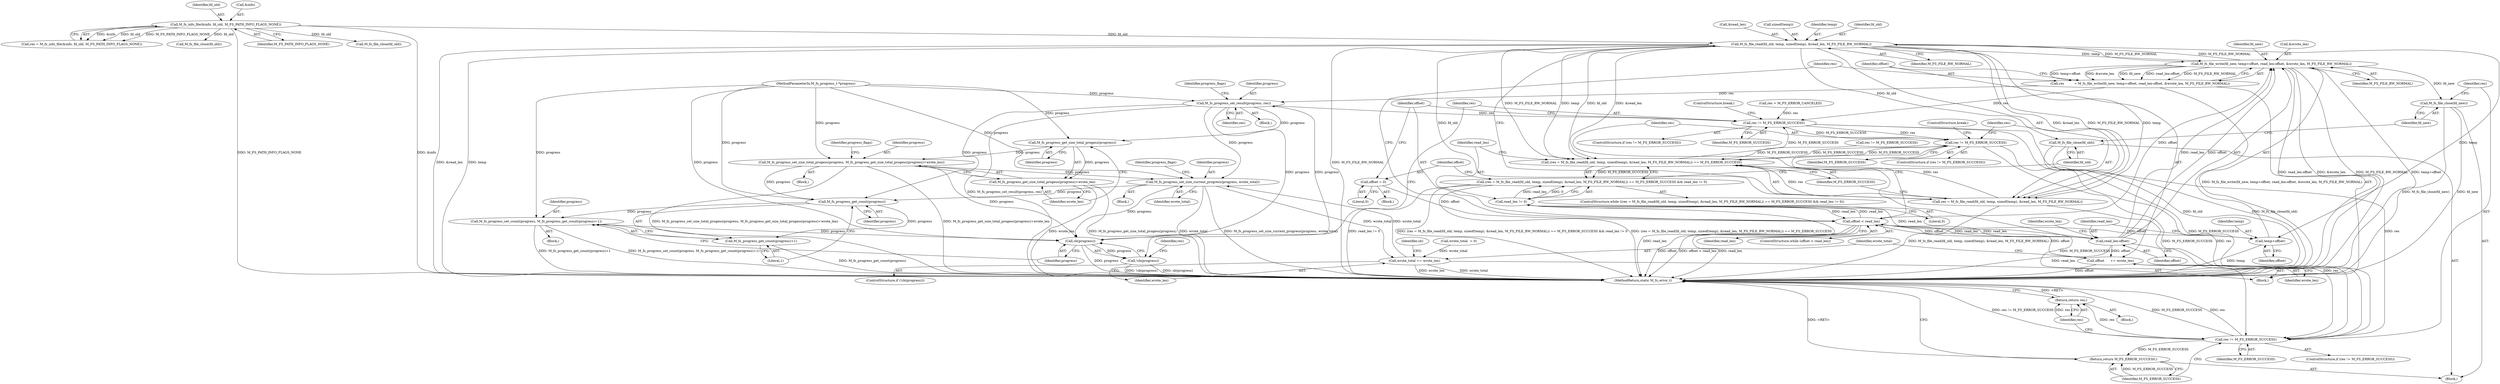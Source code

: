 digraph "0_mstdlib_db124b8f607dd0a40a9aef2d4d468fad433522a7_1@API" {
"1000201" [label="(Call,M_fs_file_read(fd_old, temp, sizeof(temp), &read_len, M_FS_FILE_RW_NORMAL))"];
"1000156" [label="(Call,M_fs_info_file(&info, fd_old, M_FS_PATH_INFO_FLAGS_NONE))"];
"1000224" [label="(Call,M_fs_file_write(fd_new, temp+offset, read_len-offset, &wrote_len, M_FS_FILE_RW_NORMAL))"];
"1000201" [label="(Call,M_fs_file_read(fd_old, temp, sizeof(temp), &read_len, M_FS_FILE_RW_NORMAL))"];
"1000218" [label="(Call,offset < read_len)"];
"1000235" [label="(Call,offset      += wrote_len)"];
"1000229" [label="(Call,read_len-offset)"];
"1000214" [label="(Call,offset = 0)"];
"1000210" [label="(Call,read_len != 0)"];
"1000198" [label="(Call,(res = M_fs_file_read(fd_old, temp, sizeof(temp), &read_len, M_FS_FILE_RW_NORMAL)) == M_FS_ERROR_SUCCESS)"];
"1000197" [label="(Call,(res = M_fs_file_read(fd_old, temp, sizeof(temp), &read_len, M_FS_FILE_RW_NORMAL)) == M_FS_ERROR_SUCCESS && read_len != 0)"];
"1000286" [label="(Call,res != M_FS_ERROR_SUCCESS)"];
"1000292" [label="(Call,res != M_FS_ERROR_SUCCESS)"];
"1000302" [label="(Call,res != M_FS_ERROR_SUCCESS)"];
"1000306" [label="(Return,return res;)"];
"1000308" [label="(Return,return M_FS_ERROR_SUCCESS;)"];
"1000199" [label="(Call,res = M_fs_file_read(fd_old, temp, sizeof(temp), &read_len, M_FS_FILE_RW_NORMAL))"];
"1000226" [label="(Call,temp+offset)"];
"1000297" [label="(Call,M_fs_file_close(fd_old))"];
"1000222" [label="(Call,res          = M_fs_file_write(fd_new, temp+offset, read_len-offset, &wrote_len, M_FS_FILE_RW_NORMAL))"];
"1000244" [label="(Call,M_fs_progress_set_result(progress, res))"];
"1000255" [label="(Call,M_fs_progress_get_size_total_progess(progress))"];
"1000252" [label="(Call,M_fs_progress_set_size_total_progess(progress, M_fs_progress_get_size_total_progess(progress)+wrote_len))"];
"1000263" [label="(Call,M_fs_progress_set_size_current_progress(progress, wrote_total))"];
"1000238" [label="(Call,wrote_total += wrote_len)"];
"1000274" [label="(Call,M_fs_progress_get_count(progress))"];
"1000271" [label="(Call,M_fs_progress_set_count(progress, M_fs_progress_get_count(progress)+1))"];
"1000279" [label="(Call,cb(progress))"];
"1000278" [label="(Call,!cb(progress))"];
"1000273" [label="(Call,M_fs_progress_get_count(progress)+1)"];
"1000254" [label="(Call,M_fs_progress_get_size_total_progess(progress)+wrote_len)"];
"1000299" [label="(Call,M_fs_file_close(fd_new))"];
"1000309" [label="(Identifier,M_FS_ERROR_SUCCESS)"];
"1000249" [label="(Identifier,progress_flags)"];
"1000242" [label="(Identifier,cb)"];
"1000285" [label="(ControlStructure,if (res != M_FS_ERROR_SUCCESS))"];
"1000287" [label="(Identifier,res)"];
"1000265" [label="(Identifier,wrote_total)"];
"1000234" [label="(Identifier,M_FS_FILE_RW_NORMAL)"];
"1000271" [label="(Call,M_fs_progress_set_count(progress, M_fs_progress_get_count(progress)+1))"];
"1000166" [label="(Call,M_fs_file_close(fd_old))"];
"1000294" [label="(Identifier,M_FS_ERROR_SUCCESS)"];
"1000159" [label="(Identifier,fd_old)"];
"1000255" [label="(Call,M_fs_progress_get_size_total_progess(progress))"];
"1000225" [label="(Identifier,fd_new)"];
"1000263" [label="(Call,M_fs_progress_set_size_current_progress(progress, wrote_total))"];
"1000276" [label="(Literal,1)"];
"1000254" [label="(Call,M_fs_progress_get_size_total_progess(progress)+wrote_len)"];
"1000188" [label="(Call,res != M_FS_ERROR_SUCCESS)"];
"1000213" [label="(Block,)"];
"1000215" [label="(Identifier,offset)"];
"1000251" [label="(Block,)"];
"1000279" [label="(Call,cb(progress))"];
"1000260" [label="(Identifier,progress_flags)"];
"1000202" [label="(Identifier,fd_old)"];
"1000201" [label="(Call,M_fs_file_read(fd_old, temp, sizeof(temp), &read_len, M_FS_FILE_RW_NORMAL))"];
"1000154" [label="(Call,res = M_fs_info_file(&info, fd_old, M_FS_PATH_INFO_FLAGS_NONE))"];
"1000256" [label="(Identifier,progress)"];
"1000219" [label="(Identifier,offset)"];
"1000283" [label="(Identifier,res)"];
"1000192" [label="(Call,M_fs_file_close(fd_old))"];
"1000286" [label="(Call,res != M_FS_ERROR_SUCCESS)"];
"1000277" [label="(ControlStructure,if (!cb(progress)))"];
"1000240" [label="(Identifier,wrote_len)"];
"1000278" [label="(Call,!cb(progress))"];
"1000212" [label="(Literal,0)"];
"1000222" [label="(Call,res          = M_fs_file_write(fd_new, temp+offset, read_len-offset, &wrote_len, M_FS_FILE_RW_NORMAL))"];
"1000237" [label="(Identifier,wrote_len)"];
"1000296" [label="(ControlStructure,break;)"];
"1000206" [label="(Call,&read_len)"];
"1000245" [label="(Identifier,progress)"];
"1000305" [label="(Block,)"];
"1000226" [label="(Call,temp+offset)"];
"1000273" [label="(Call,M_fs_progress_get_count(progress)+1)"];
"1000230" [label="(Identifier,read_len)"];
"1000297" [label="(Call,M_fs_file_close(fd_old))"];
"1000253" [label="(Identifier,progress)"];
"1000292" [label="(Call,res != M_FS_ERROR_SUCCESS)"];
"1000252" [label="(Call,M_fs_progress_set_size_total_progess(progress, M_fs_progress_get_size_total_progess(progress)+wrote_len))"];
"1000196" [label="(ControlStructure,while ((res = M_fs_file_read(fd_old, temp, sizeof(temp), &read_len, M_FS_FILE_RW_NORMAL)) == M_FS_ERROR_SUCCESS && read_len != 0))"];
"1000229" [label="(Call,read_len-offset)"];
"1000157" [label="(Call,&info)"];
"1000223" [label="(Identifier,res)"];
"1000109" [label="(MethodParameterIn,M_fs_progress_t *progress)"];
"1000211" [label="(Identifier,read_len)"];
"1000156" [label="(Call,M_fs_info_file(&info, fd_old, M_FS_PATH_INFO_FLAGS_NONE))"];
"1000291" [label="(ControlStructure,if (res != M_FS_ERROR_SUCCESS))"];
"1000262" [label="(Block,)"];
"1000210" [label="(Call,read_len != 0)"];
"1000290" [label="(ControlStructure,break;)"];
"1000270" [label="(Block,)"];
"1000302" [label="(Call,res != M_FS_ERROR_SUCCESS)"];
"1000232" [label="(Call,&wrote_len)"];
"1000209" [label="(Identifier,M_FS_ERROR_SUCCESS)"];
"1000235" [label="(Call,offset      += wrote_len)"];
"1000257" [label="(Identifier,wrote_len)"];
"1000236" [label="(Identifier,offset)"];
"1000303" [label="(Identifier,res)"];
"1000221" [label="(Block,)"];
"1000282" [label="(Call,res = M_FS_ERROR_CANCELED)"];
"1000199" [label="(Call,res = M_fs_file_read(fd_old, temp, sizeof(temp), &read_len, M_FS_FILE_RW_NORMAL))"];
"1000122" [label="(Call,wrote_total  = 0)"];
"1000204" [label="(Call,sizeof(temp))"];
"1000218" [label="(Call,offset < read_len)"];
"1000293" [label="(Identifier,res)"];
"1000214" [label="(Call,offset = 0)"];
"1000111" [label="(Block,)"];
"1000208" [label="(Identifier,M_FS_FILE_RW_NORMAL)"];
"1000308" [label="(Return,return M_FS_ERROR_SUCCESS;)"];
"1000274" [label="(Call,M_fs_progress_get_count(progress))"];
"1000298" [label="(Identifier,fd_old)"];
"1000238" [label="(Call,wrote_total += wrote_len)"];
"1000246" [label="(Identifier,res)"];
"1000239" [label="(Identifier,wrote_total)"];
"1000216" [label="(Literal,0)"];
"1000264" [label="(Identifier,progress)"];
"1000272" [label="(Identifier,progress)"];
"1000280" [label="(Identifier,progress)"];
"1000160" [label="(Identifier,M_FS_PATH_INFO_FLAGS_NONE)"];
"1000228" [label="(Identifier,offset)"];
"1000268" [label="(Identifier,progress_flags)"];
"1000203" [label="(Identifier,temp)"];
"1000300" [label="(Identifier,fd_new)"];
"1000224" [label="(Call,M_fs_file_write(fd_new, temp+offset, read_len-offset, &wrote_len, M_FS_FILE_RW_NORMAL))"];
"1000233" [label="(Identifier,wrote_len)"];
"1000304" [label="(Identifier,M_FS_ERROR_SUCCESS)"];
"1000244" [label="(Call,M_fs_progress_set_result(progress, res))"];
"1000197" [label="(Call,(res = M_fs_file_read(fd_old, temp, sizeof(temp), &read_len, M_FS_FILE_RW_NORMAL)) == M_FS_ERROR_SUCCESS && read_len != 0)"];
"1000306" [label="(Return,return res;)"];
"1000288" [label="(Identifier,M_FS_ERROR_SUCCESS)"];
"1000275" [label="(Identifier,progress)"];
"1000299" [label="(Call,M_fs_file_close(fd_new))"];
"1000243" [label="(Block,)"];
"1000198" [label="(Call,(res = M_fs_file_read(fd_old, temp, sizeof(temp), &read_len, M_FS_FILE_RW_NORMAL)) == M_FS_ERROR_SUCCESS)"];
"1000227" [label="(Identifier,temp)"];
"1000220" [label="(Identifier,read_len)"];
"1000307" [label="(Identifier,res)"];
"1000301" [label="(ControlStructure,if (res != M_FS_ERROR_SUCCESS))"];
"1000231" [label="(Identifier,offset)"];
"1000310" [label="(MethodReturn,static M_fs_error_t)"];
"1000200" [label="(Identifier,res)"];
"1000217" [label="(ControlStructure,while (offset < read_len))"];
"1000201" -> "1000199"  [label="AST: "];
"1000201" -> "1000208"  [label="CFG: "];
"1000202" -> "1000201"  [label="AST: "];
"1000203" -> "1000201"  [label="AST: "];
"1000204" -> "1000201"  [label="AST: "];
"1000206" -> "1000201"  [label="AST: "];
"1000208" -> "1000201"  [label="AST: "];
"1000199" -> "1000201"  [label="CFG: "];
"1000201" -> "1000310"  [label="DDG: &read_len"];
"1000201" -> "1000310"  [label="DDG: temp"];
"1000201" -> "1000310"  [label="DDG: M_FS_FILE_RW_NORMAL"];
"1000201" -> "1000198"  [label="DDG: &read_len"];
"1000201" -> "1000198"  [label="DDG: M_FS_FILE_RW_NORMAL"];
"1000201" -> "1000198"  [label="DDG: temp"];
"1000201" -> "1000198"  [label="DDG: fd_old"];
"1000201" -> "1000199"  [label="DDG: &read_len"];
"1000201" -> "1000199"  [label="DDG: M_FS_FILE_RW_NORMAL"];
"1000201" -> "1000199"  [label="DDG: temp"];
"1000201" -> "1000199"  [label="DDG: fd_old"];
"1000156" -> "1000201"  [label="DDG: fd_old"];
"1000224" -> "1000201"  [label="DDG: M_FS_FILE_RW_NORMAL"];
"1000201" -> "1000224"  [label="DDG: temp"];
"1000201" -> "1000224"  [label="DDG: M_FS_FILE_RW_NORMAL"];
"1000201" -> "1000226"  [label="DDG: temp"];
"1000201" -> "1000297"  [label="DDG: fd_old"];
"1000156" -> "1000154"  [label="AST: "];
"1000156" -> "1000160"  [label="CFG: "];
"1000157" -> "1000156"  [label="AST: "];
"1000159" -> "1000156"  [label="AST: "];
"1000160" -> "1000156"  [label="AST: "];
"1000154" -> "1000156"  [label="CFG: "];
"1000156" -> "1000310"  [label="DDG: &info"];
"1000156" -> "1000310"  [label="DDG: M_FS_PATH_INFO_FLAGS_NONE"];
"1000156" -> "1000154"  [label="DDG: &info"];
"1000156" -> "1000154"  [label="DDG: fd_old"];
"1000156" -> "1000154"  [label="DDG: M_FS_PATH_INFO_FLAGS_NONE"];
"1000156" -> "1000166"  [label="DDG: fd_old"];
"1000156" -> "1000192"  [label="DDG: fd_old"];
"1000224" -> "1000222"  [label="AST: "];
"1000224" -> "1000234"  [label="CFG: "];
"1000225" -> "1000224"  [label="AST: "];
"1000226" -> "1000224"  [label="AST: "];
"1000229" -> "1000224"  [label="AST: "];
"1000232" -> "1000224"  [label="AST: "];
"1000234" -> "1000224"  [label="AST: "];
"1000222" -> "1000224"  [label="CFG: "];
"1000224" -> "1000310"  [label="DDG: temp+offset"];
"1000224" -> "1000310"  [label="DDG: read_len-offset"];
"1000224" -> "1000310"  [label="DDG: &wrote_len"];
"1000224" -> "1000310"  [label="DDG: M_FS_FILE_RW_NORMAL"];
"1000224" -> "1000222"  [label="DDG: temp+offset"];
"1000224" -> "1000222"  [label="DDG: &wrote_len"];
"1000224" -> "1000222"  [label="DDG: fd_new"];
"1000224" -> "1000222"  [label="DDG: read_len-offset"];
"1000224" -> "1000222"  [label="DDG: M_FS_FILE_RW_NORMAL"];
"1000218" -> "1000224"  [label="DDG: offset"];
"1000229" -> "1000224"  [label="DDG: read_len"];
"1000229" -> "1000224"  [label="DDG: offset"];
"1000224" -> "1000299"  [label="DDG: fd_new"];
"1000218" -> "1000217"  [label="AST: "];
"1000218" -> "1000220"  [label="CFG: "];
"1000219" -> "1000218"  [label="AST: "];
"1000220" -> "1000218"  [label="AST: "];
"1000223" -> "1000218"  [label="CFG: "];
"1000293" -> "1000218"  [label="CFG: "];
"1000218" -> "1000310"  [label="DDG: offset"];
"1000218" -> "1000310"  [label="DDG: offset < read_len"];
"1000218" -> "1000310"  [label="DDG: read_len"];
"1000218" -> "1000210"  [label="DDG: read_len"];
"1000235" -> "1000218"  [label="DDG: offset"];
"1000214" -> "1000218"  [label="DDG: offset"];
"1000210" -> "1000218"  [label="DDG: read_len"];
"1000229" -> "1000218"  [label="DDG: read_len"];
"1000218" -> "1000226"  [label="DDG: offset"];
"1000218" -> "1000229"  [label="DDG: read_len"];
"1000218" -> "1000229"  [label="DDG: offset"];
"1000235" -> "1000221"  [label="AST: "];
"1000235" -> "1000237"  [label="CFG: "];
"1000236" -> "1000235"  [label="AST: "];
"1000237" -> "1000235"  [label="AST: "];
"1000239" -> "1000235"  [label="CFG: "];
"1000235" -> "1000310"  [label="DDG: offset"];
"1000229" -> "1000235"  [label="DDG: offset"];
"1000229" -> "1000231"  [label="CFG: "];
"1000230" -> "1000229"  [label="AST: "];
"1000231" -> "1000229"  [label="AST: "];
"1000233" -> "1000229"  [label="CFG: "];
"1000229" -> "1000310"  [label="DDG: read_len"];
"1000229" -> "1000210"  [label="DDG: read_len"];
"1000214" -> "1000213"  [label="AST: "];
"1000214" -> "1000216"  [label="CFG: "];
"1000215" -> "1000214"  [label="AST: "];
"1000216" -> "1000214"  [label="AST: "];
"1000219" -> "1000214"  [label="CFG: "];
"1000210" -> "1000197"  [label="AST: "];
"1000210" -> "1000212"  [label="CFG: "];
"1000211" -> "1000210"  [label="AST: "];
"1000212" -> "1000210"  [label="AST: "];
"1000197" -> "1000210"  [label="CFG: "];
"1000210" -> "1000310"  [label="DDG: read_len"];
"1000210" -> "1000197"  [label="DDG: read_len"];
"1000210" -> "1000197"  [label="DDG: 0"];
"1000198" -> "1000197"  [label="AST: "];
"1000198" -> "1000209"  [label="CFG: "];
"1000199" -> "1000198"  [label="AST: "];
"1000209" -> "1000198"  [label="AST: "];
"1000211" -> "1000198"  [label="CFG: "];
"1000197" -> "1000198"  [label="CFG: "];
"1000198" -> "1000197"  [label="DDG: M_FS_ERROR_SUCCESS"];
"1000199" -> "1000198"  [label="DDG: res"];
"1000292" -> "1000198"  [label="DDG: M_FS_ERROR_SUCCESS"];
"1000188" -> "1000198"  [label="DDG: M_FS_ERROR_SUCCESS"];
"1000198" -> "1000286"  [label="DDG: M_FS_ERROR_SUCCESS"];
"1000198" -> "1000292"  [label="DDG: M_FS_ERROR_SUCCESS"];
"1000198" -> "1000302"  [label="DDG: M_FS_ERROR_SUCCESS"];
"1000197" -> "1000196"  [label="AST: "];
"1000215" -> "1000197"  [label="CFG: "];
"1000298" -> "1000197"  [label="CFG: "];
"1000197" -> "1000310"  [label="DDG: read_len != 0"];
"1000197" -> "1000310"  [label="DDG: (res = M_fs_file_read(fd_old, temp, sizeof(temp), &read_len, M_FS_FILE_RW_NORMAL)) == M_FS_ERROR_SUCCESS && read_len != 0"];
"1000197" -> "1000310"  [label="DDG: (res = M_fs_file_read(fd_old, temp, sizeof(temp), &read_len, M_FS_FILE_RW_NORMAL)) == M_FS_ERROR_SUCCESS"];
"1000286" -> "1000285"  [label="AST: "];
"1000286" -> "1000288"  [label="CFG: "];
"1000287" -> "1000286"  [label="AST: "];
"1000288" -> "1000286"  [label="AST: "];
"1000219" -> "1000286"  [label="CFG: "];
"1000290" -> "1000286"  [label="CFG: "];
"1000222" -> "1000286"  [label="DDG: res"];
"1000244" -> "1000286"  [label="DDG: res"];
"1000282" -> "1000286"  [label="DDG: res"];
"1000286" -> "1000292"  [label="DDG: res"];
"1000286" -> "1000292"  [label="DDG: M_FS_ERROR_SUCCESS"];
"1000286" -> "1000302"  [label="DDG: res"];
"1000286" -> "1000302"  [label="DDG: M_FS_ERROR_SUCCESS"];
"1000292" -> "1000291"  [label="AST: "];
"1000292" -> "1000294"  [label="CFG: "];
"1000293" -> "1000292"  [label="AST: "];
"1000294" -> "1000292"  [label="AST: "];
"1000200" -> "1000292"  [label="CFG: "];
"1000296" -> "1000292"  [label="CFG: "];
"1000199" -> "1000292"  [label="DDG: res"];
"1000292" -> "1000302"  [label="DDG: res"];
"1000292" -> "1000302"  [label="DDG: M_FS_ERROR_SUCCESS"];
"1000302" -> "1000301"  [label="AST: "];
"1000302" -> "1000304"  [label="CFG: "];
"1000303" -> "1000302"  [label="AST: "];
"1000304" -> "1000302"  [label="AST: "];
"1000307" -> "1000302"  [label="CFG: "];
"1000309" -> "1000302"  [label="CFG: "];
"1000302" -> "1000310"  [label="DDG: M_FS_ERROR_SUCCESS"];
"1000302" -> "1000310"  [label="DDG: res"];
"1000302" -> "1000310"  [label="DDG: res != M_FS_ERROR_SUCCESS"];
"1000199" -> "1000302"  [label="DDG: res"];
"1000302" -> "1000306"  [label="DDG: res"];
"1000302" -> "1000308"  [label="DDG: M_FS_ERROR_SUCCESS"];
"1000306" -> "1000305"  [label="AST: "];
"1000306" -> "1000307"  [label="CFG: "];
"1000307" -> "1000306"  [label="AST: "];
"1000310" -> "1000306"  [label="CFG: "];
"1000306" -> "1000310"  [label="DDG: <RET>"];
"1000307" -> "1000306"  [label="DDG: res"];
"1000308" -> "1000111"  [label="AST: "];
"1000308" -> "1000309"  [label="CFG: "];
"1000309" -> "1000308"  [label="AST: "];
"1000310" -> "1000308"  [label="CFG: "];
"1000308" -> "1000310"  [label="DDG: <RET>"];
"1000309" -> "1000308"  [label="DDG: M_FS_ERROR_SUCCESS"];
"1000200" -> "1000199"  [label="AST: "];
"1000209" -> "1000199"  [label="CFG: "];
"1000199" -> "1000310"  [label="DDG: M_fs_file_read(fd_old, temp, sizeof(temp), &read_len, M_FS_FILE_RW_NORMAL)"];
"1000226" -> "1000228"  [label="CFG: "];
"1000227" -> "1000226"  [label="AST: "];
"1000228" -> "1000226"  [label="AST: "];
"1000230" -> "1000226"  [label="CFG: "];
"1000226" -> "1000310"  [label="DDG: temp"];
"1000297" -> "1000111"  [label="AST: "];
"1000297" -> "1000298"  [label="CFG: "];
"1000298" -> "1000297"  [label="AST: "];
"1000300" -> "1000297"  [label="CFG: "];
"1000297" -> "1000310"  [label="DDG: fd_old"];
"1000297" -> "1000310"  [label="DDG: M_fs_file_close(fd_old)"];
"1000222" -> "1000221"  [label="AST: "];
"1000223" -> "1000222"  [label="AST: "];
"1000236" -> "1000222"  [label="CFG: "];
"1000222" -> "1000310"  [label="DDG: M_fs_file_write(fd_new, temp+offset, read_len-offset, &wrote_len, M_FS_FILE_RW_NORMAL)"];
"1000222" -> "1000244"  [label="DDG: res"];
"1000244" -> "1000243"  [label="AST: "];
"1000244" -> "1000246"  [label="CFG: "];
"1000245" -> "1000244"  [label="AST: "];
"1000246" -> "1000244"  [label="AST: "];
"1000249" -> "1000244"  [label="CFG: "];
"1000244" -> "1000310"  [label="DDG: M_fs_progress_set_result(progress, res)"];
"1000279" -> "1000244"  [label="DDG: progress"];
"1000109" -> "1000244"  [label="DDG: progress"];
"1000244" -> "1000255"  [label="DDG: progress"];
"1000244" -> "1000263"  [label="DDG: progress"];
"1000244" -> "1000274"  [label="DDG: progress"];
"1000244" -> "1000279"  [label="DDG: progress"];
"1000255" -> "1000254"  [label="AST: "];
"1000255" -> "1000256"  [label="CFG: "];
"1000256" -> "1000255"  [label="AST: "];
"1000257" -> "1000255"  [label="CFG: "];
"1000255" -> "1000252"  [label="DDG: progress"];
"1000255" -> "1000254"  [label="DDG: progress"];
"1000109" -> "1000255"  [label="DDG: progress"];
"1000252" -> "1000251"  [label="AST: "];
"1000252" -> "1000254"  [label="CFG: "];
"1000253" -> "1000252"  [label="AST: "];
"1000254" -> "1000252"  [label="AST: "];
"1000260" -> "1000252"  [label="CFG: "];
"1000252" -> "1000310"  [label="DDG: M_fs_progress_get_size_total_progess(progress)+wrote_len"];
"1000252" -> "1000310"  [label="DDG: M_fs_progress_set_size_total_progess(progress, M_fs_progress_get_size_total_progess(progress)+wrote_len)"];
"1000109" -> "1000252"  [label="DDG: progress"];
"1000252" -> "1000263"  [label="DDG: progress"];
"1000252" -> "1000274"  [label="DDG: progress"];
"1000252" -> "1000279"  [label="DDG: progress"];
"1000263" -> "1000262"  [label="AST: "];
"1000263" -> "1000265"  [label="CFG: "];
"1000264" -> "1000263"  [label="AST: "];
"1000265" -> "1000263"  [label="AST: "];
"1000268" -> "1000263"  [label="CFG: "];
"1000263" -> "1000310"  [label="DDG: wrote_total"];
"1000263" -> "1000310"  [label="DDG: M_fs_progress_set_size_current_progress(progress, wrote_total)"];
"1000263" -> "1000238"  [label="DDG: wrote_total"];
"1000109" -> "1000263"  [label="DDG: progress"];
"1000238" -> "1000263"  [label="DDG: wrote_total"];
"1000263" -> "1000274"  [label="DDG: progress"];
"1000263" -> "1000279"  [label="DDG: progress"];
"1000238" -> "1000221"  [label="AST: "];
"1000238" -> "1000240"  [label="CFG: "];
"1000239" -> "1000238"  [label="AST: "];
"1000240" -> "1000238"  [label="AST: "];
"1000242" -> "1000238"  [label="CFG: "];
"1000238" -> "1000310"  [label="DDG: wrote_total"];
"1000238" -> "1000310"  [label="DDG: wrote_len"];
"1000122" -> "1000238"  [label="DDG: wrote_total"];
"1000274" -> "1000273"  [label="AST: "];
"1000274" -> "1000275"  [label="CFG: "];
"1000275" -> "1000274"  [label="AST: "];
"1000276" -> "1000274"  [label="CFG: "];
"1000274" -> "1000271"  [label="DDG: progress"];
"1000274" -> "1000273"  [label="DDG: progress"];
"1000109" -> "1000274"  [label="DDG: progress"];
"1000271" -> "1000270"  [label="AST: "];
"1000271" -> "1000273"  [label="CFG: "];
"1000272" -> "1000271"  [label="AST: "];
"1000273" -> "1000271"  [label="AST: "];
"1000280" -> "1000271"  [label="CFG: "];
"1000271" -> "1000310"  [label="DDG: M_fs_progress_get_count(progress)+1"];
"1000271" -> "1000310"  [label="DDG: M_fs_progress_set_count(progress, M_fs_progress_get_count(progress)+1)"];
"1000109" -> "1000271"  [label="DDG: progress"];
"1000271" -> "1000279"  [label="DDG: progress"];
"1000279" -> "1000278"  [label="AST: "];
"1000279" -> "1000280"  [label="CFG: "];
"1000280" -> "1000279"  [label="AST: "];
"1000278" -> "1000279"  [label="CFG: "];
"1000279" -> "1000310"  [label="DDG: progress"];
"1000279" -> "1000278"  [label="DDG: progress"];
"1000109" -> "1000279"  [label="DDG: progress"];
"1000278" -> "1000277"  [label="AST: "];
"1000283" -> "1000278"  [label="CFG: "];
"1000287" -> "1000278"  [label="CFG: "];
"1000278" -> "1000310"  [label="DDG: !cb(progress)"];
"1000278" -> "1000310"  [label="DDG: cb(progress)"];
"1000273" -> "1000276"  [label="CFG: "];
"1000276" -> "1000273"  [label="AST: "];
"1000273" -> "1000310"  [label="DDG: M_fs_progress_get_count(progress)"];
"1000254" -> "1000257"  [label="CFG: "];
"1000257" -> "1000254"  [label="AST: "];
"1000254" -> "1000310"  [label="DDG: M_fs_progress_get_size_total_progess(progress)"];
"1000254" -> "1000310"  [label="DDG: wrote_len"];
"1000299" -> "1000111"  [label="AST: "];
"1000299" -> "1000300"  [label="CFG: "];
"1000300" -> "1000299"  [label="AST: "];
"1000303" -> "1000299"  [label="CFG: "];
"1000299" -> "1000310"  [label="DDG: M_fs_file_close(fd_new)"];
"1000299" -> "1000310"  [label="DDG: fd_new"];
}
